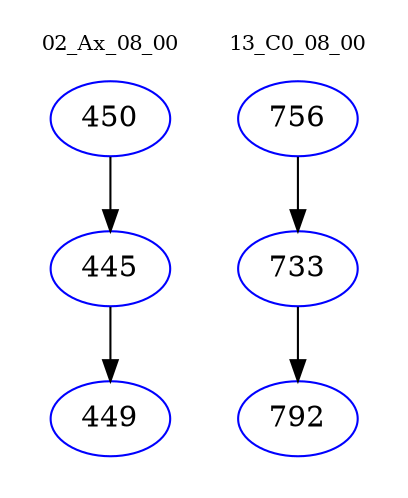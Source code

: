 digraph{
subgraph cluster_0 {
color = white
label = "02_Ax_08_00";
fontsize=10;
T0_450 [label="450", color="blue"]
T0_450 -> T0_445 [color="black"]
T0_445 [label="445", color="blue"]
T0_445 -> T0_449 [color="black"]
T0_449 [label="449", color="blue"]
}
subgraph cluster_1 {
color = white
label = "13_C0_08_00";
fontsize=10;
T1_756 [label="756", color="blue"]
T1_756 -> T1_733 [color="black"]
T1_733 [label="733", color="blue"]
T1_733 -> T1_792 [color="black"]
T1_792 [label="792", color="blue"]
}
}
